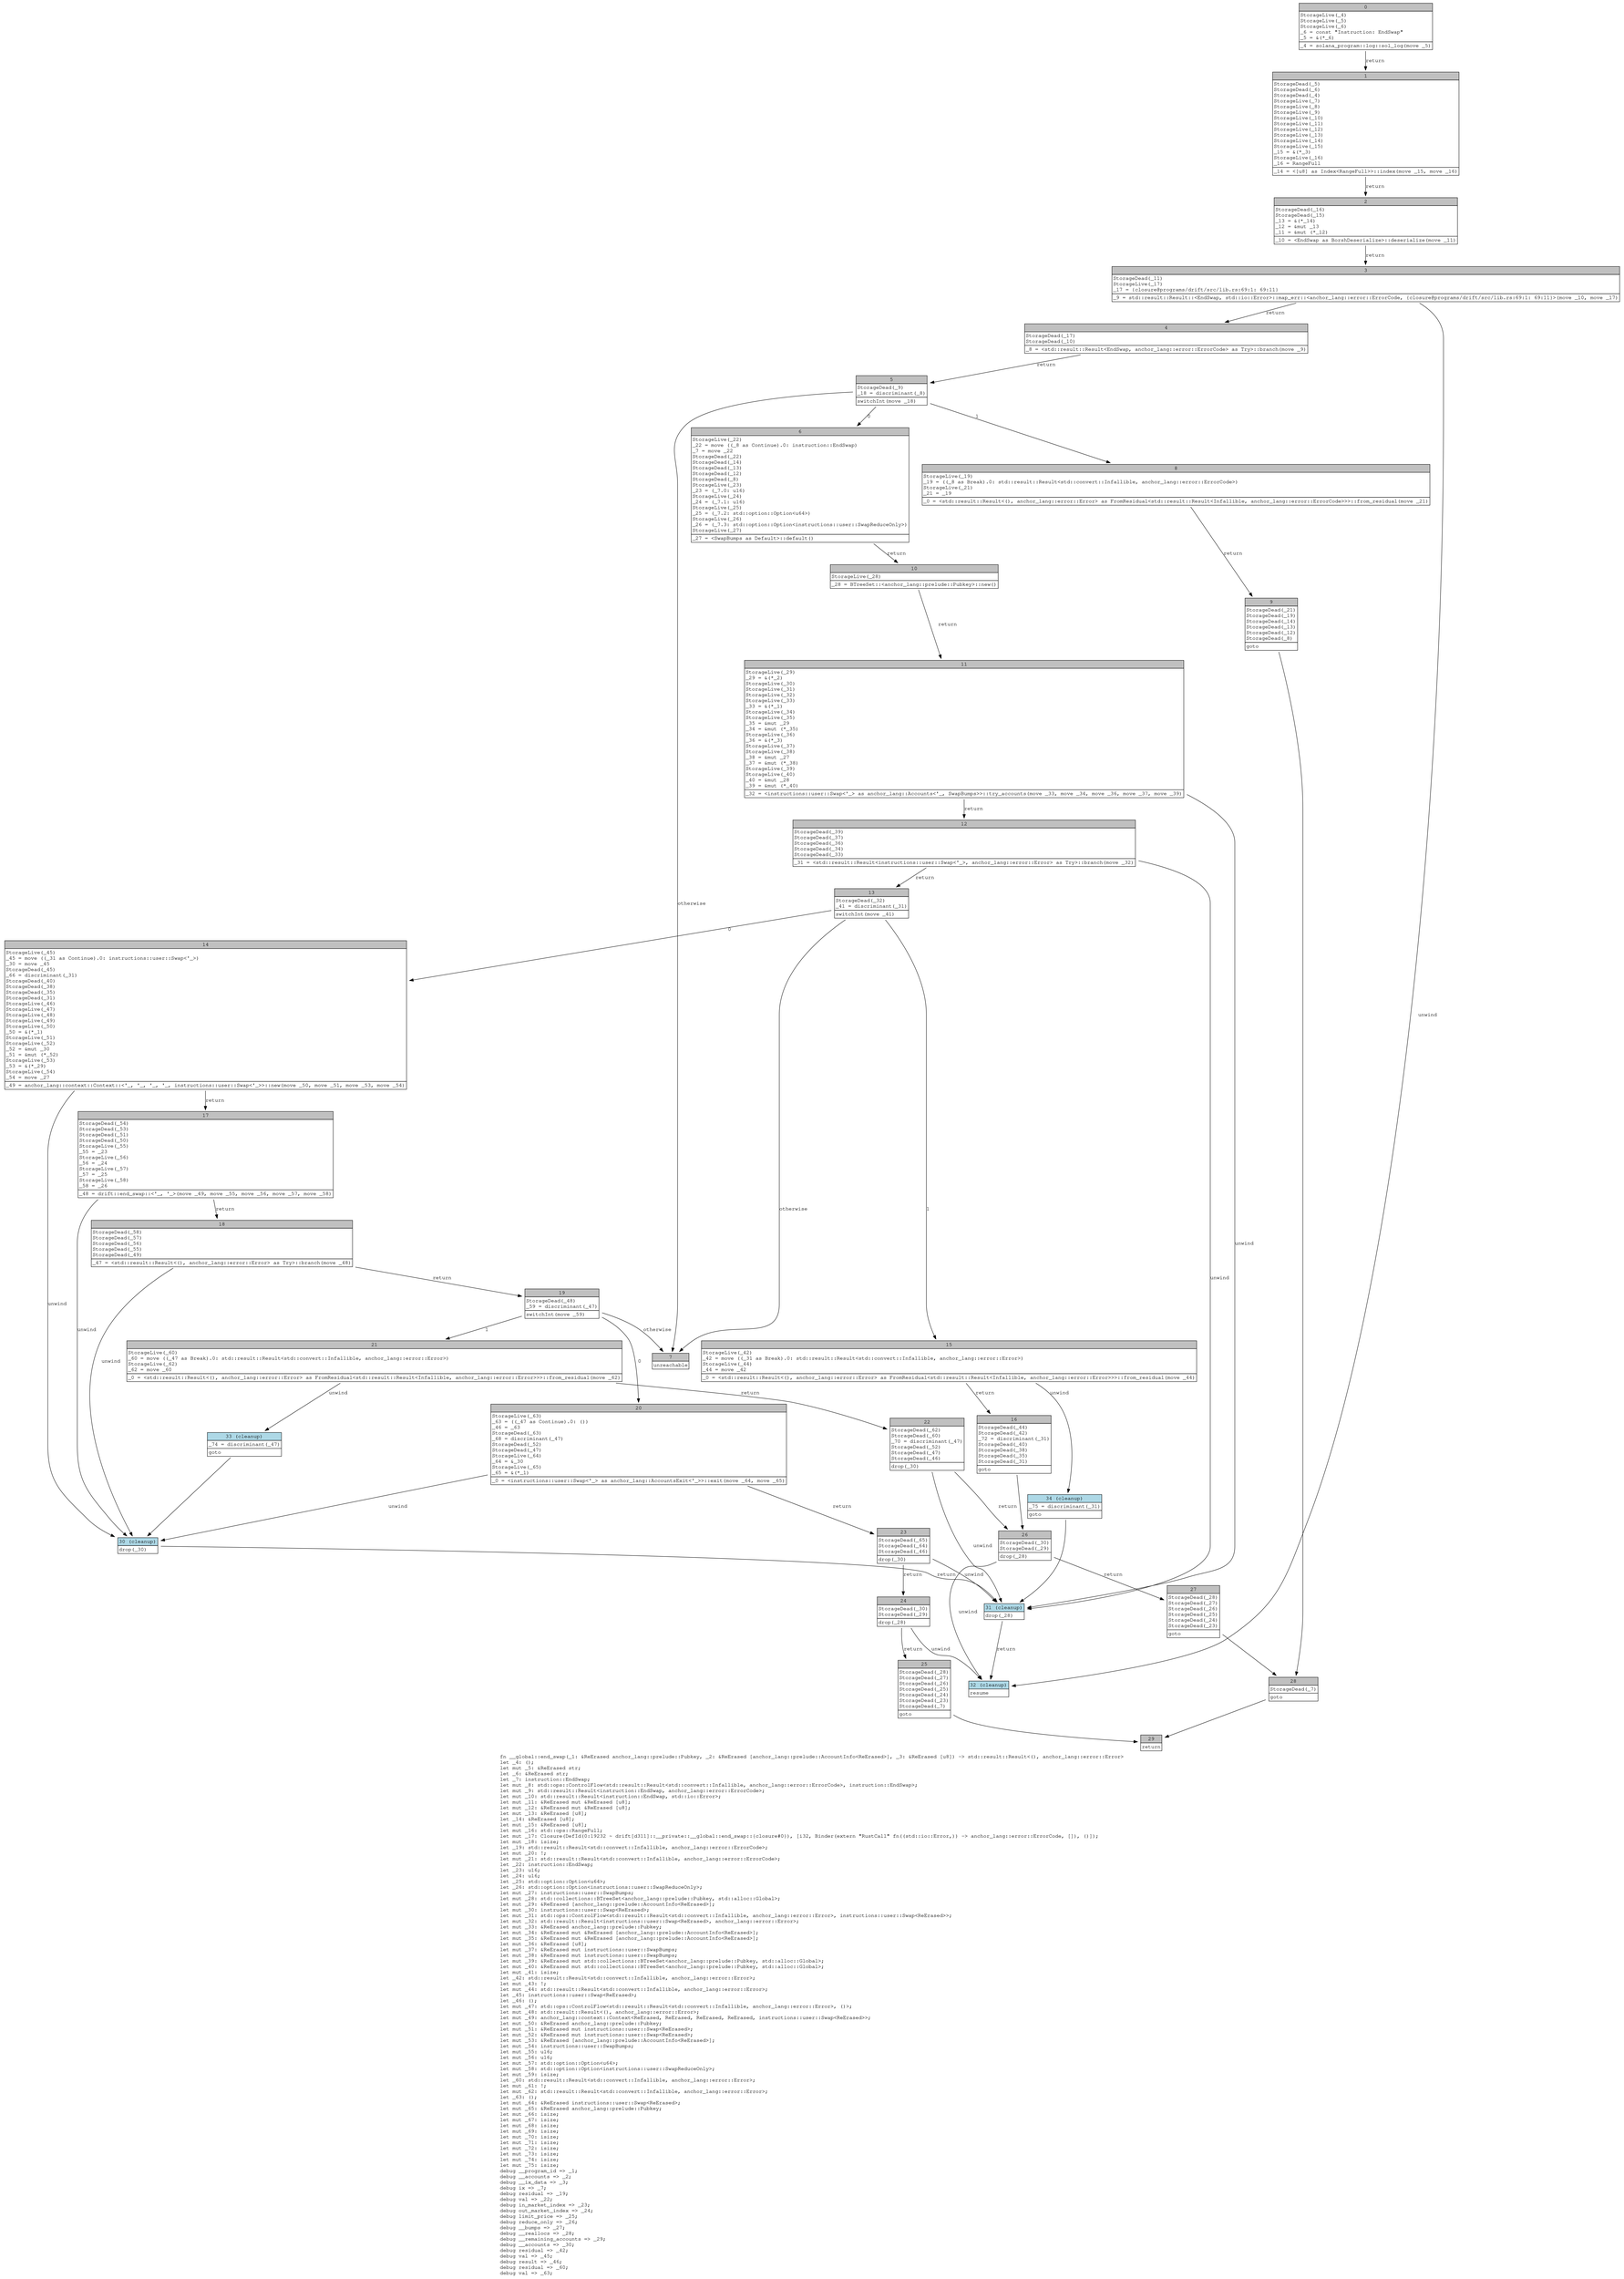 digraph Mir_0_19230 {
    graph [fontname="Courier, monospace"];
    node [fontname="Courier, monospace"];
    edge [fontname="Courier, monospace"];
    label=<fn __global::end_swap(_1: &amp;ReErased anchor_lang::prelude::Pubkey, _2: &amp;ReErased [anchor_lang::prelude::AccountInfo&lt;ReErased&gt;], _3: &amp;ReErased [u8]) -&gt; std::result::Result&lt;(), anchor_lang::error::Error&gt;<br align="left"/>let _4: ();<br align="left"/>let mut _5: &amp;ReErased str;<br align="left"/>let _6: &amp;ReErased str;<br align="left"/>let _7: instruction::EndSwap;<br align="left"/>let mut _8: std::ops::ControlFlow&lt;std::result::Result&lt;std::convert::Infallible, anchor_lang::error::ErrorCode&gt;, instruction::EndSwap&gt;;<br align="left"/>let mut _9: std::result::Result&lt;instruction::EndSwap, anchor_lang::error::ErrorCode&gt;;<br align="left"/>let mut _10: std::result::Result&lt;instruction::EndSwap, std::io::Error&gt;;<br align="left"/>let mut _11: &amp;ReErased mut &amp;ReErased [u8];<br align="left"/>let mut _12: &amp;ReErased mut &amp;ReErased [u8];<br align="left"/>let mut _13: &amp;ReErased [u8];<br align="left"/>let _14: &amp;ReErased [u8];<br align="left"/>let mut _15: &amp;ReErased [u8];<br align="left"/>let mut _16: std::ops::RangeFull;<br align="left"/>let mut _17: Closure(DefId(0:19232 ~ drift[d311]::__private::__global::end_swap::{closure#0}), [i32, Binder(extern &quot;RustCall&quot; fn((std::io::Error,)) -&gt; anchor_lang::error::ErrorCode, []), ()]);<br align="left"/>let mut _18: isize;<br align="left"/>let _19: std::result::Result&lt;std::convert::Infallible, anchor_lang::error::ErrorCode&gt;;<br align="left"/>let mut _20: !;<br align="left"/>let mut _21: std::result::Result&lt;std::convert::Infallible, anchor_lang::error::ErrorCode&gt;;<br align="left"/>let _22: instruction::EndSwap;<br align="left"/>let _23: u16;<br align="left"/>let _24: u16;<br align="left"/>let _25: std::option::Option&lt;u64&gt;;<br align="left"/>let _26: std::option::Option&lt;instructions::user::SwapReduceOnly&gt;;<br align="left"/>let mut _27: instructions::user::SwapBumps;<br align="left"/>let mut _28: std::collections::BTreeSet&lt;anchor_lang::prelude::Pubkey, std::alloc::Global&gt;;<br align="left"/>let mut _29: &amp;ReErased [anchor_lang::prelude::AccountInfo&lt;ReErased&gt;];<br align="left"/>let mut _30: instructions::user::Swap&lt;ReErased&gt;;<br align="left"/>let mut _31: std::ops::ControlFlow&lt;std::result::Result&lt;std::convert::Infallible, anchor_lang::error::Error&gt;, instructions::user::Swap&lt;ReErased&gt;&gt;;<br align="left"/>let mut _32: std::result::Result&lt;instructions::user::Swap&lt;ReErased&gt;, anchor_lang::error::Error&gt;;<br align="left"/>let mut _33: &amp;ReErased anchor_lang::prelude::Pubkey;<br align="left"/>let mut _34: &amp;ReErased mut &amp;ReErased [anchor_lang::prelude::AccountInfo&lt;ReErased&gt;];<br align="left"/>let mut _35: &amp;ReErased mut &amp;ReErased [anchor_lang::prelude::AccountInfo&lt;ReErased&gt;];<br align="left"/>let mut _36: &amp;ReErased [u8];<br align="left"/>let mut _37: &amp;ReErased mut instructions::user::SwapBumps;<br align="left"/>let mut _38: &amp;ReErased mut instructions::user::SwapBumps;<br align="left"/>let mut _39: &amp;ReErased mut std::collections::BTreeSet&lt;anchor_lang::prelude::Pubkey, std::alloc::Global&gt;;<br align="left"/>let mut _40: &amp;ReErased mut std::collections::BTreeSet&lt;anchor_lang::prelude::Pubkey, std::alloc::Global&gt;;<br align="left"/>let mut _41: isize;<br align="left"/>let _42: std::result::Result&lt;std::convert::Infallible, anchor_lang::error::Error&gt;;<br align="left"/>let mut _43: !;<br align="left"/>let mut _44: std::result::Result&lt;std::convert::Infallible, anchor_lang::error::Error&gt;;<br align="left"/>let _45: instructions::user::Swap&lt;ReErased&gt;;<br align="left"/>let _46: ();<br align="left"/>let mut _47: std::ops::ControlFlow&lt;std::result::Result&lt;std::convert::Infallible, anchor_lang::error::Error&gt;, ()&gt;;<br align="left"/>let mut _48: std::result::Result&lt;(), anchor_lang::error::Error&gt;;<br align="left"/>let mut _49: anchor_lang::context::Context&lt;ReErased, ReErased, ReErased, ReErased, instructions::user::Swap&lt;ReErased&gt;&gt;;<br align="left"/>let mut _50: &amp;ReErased anchor_lang::prelude::Pubkey;<br align="left"/>let mut _51: &amp;ReErased mut instructions::user::Swap&lt;ReErased&gt;;<br align="left"/>let mut _52: &amp;ReErased mut instructions::user::Swap&lt;ReErased&gt;;<br align="left"/>let mut _53: &amp;ReErased [anchor_lang::prelude::AccountInfo&lt;ReErased&gt;];<br align="left"/>let mut _54: instructions::user::SwapBumps;<br align="left"/>let mut _55: u16;<br align="left"/>let mut _56: u16;<br align="left"/>let mut _57: std::option::Option&lt;u64&gt;;<br align="left"/>let mut _58: std::option::Option&lt;instructions::user::SwapReduceOnly&gt;;<br align="left"/>let mut _59: isize;<br align="left"/>let _60: std::result::Result&lt;std::convert::Infallible, anchor_lang::error::Error&gt;;<br align="left"/>let mut _61: !;<br align="left"/>let mut _62: std::result::Result&lt;std::convert::Infallible, anchor_lang::error::Error&gt;;<br align="left"/>let _63: ();<br align="left"/>let mut _64: &amp;ReErased instructions::user::Swap&lt;ReErased&gt;;<br align="left"/>let mut _65: &amp;ReErased anchor_lang::prelude::Pubkey;<br align="left"/>let mut _66: isize;<br align="left"/>let mut _67: isize;<br align="left"/>let mut _68: isize;<br align="left"/>let mut _69: isize;<br align="left"/>let mut _70: isize;<br align="left"/>let mut _71: isize;<br align="left"/>let mut _72: isize;<br align="left"/>let mut _73: isize;<br align="left"/>let mut _74: isize;<br align="left"/>let mut _75: isize;<br align="left"/>debug __program_id =&gt; _1;<br align="left"/>debug __accounts =&gt; _2;<br align="left"/>debug __ix_data =&gt; _3;<br align="left"/>debug ix =&gt; _7;<br align="left"/>debug residual =&gt; _19;<br align="left"/>debug val =&gt; _22;<br align="left"/>debug in_market_index =&gt; _23;<br align="left"/>debug out_market_index =&gt; _24;<br align="left"/>debug limit_price =&gt; _25;<br align="left"/>debug reduce_only =&gt; _26;<br align="left"/>debug __bumps =&gt; _27;<br align="left"/>debug __reallocs =&gt; _28;<br align="left"/>debug __remaining_accounts =&gt; _29;<br align="left"/>debug __accounts =&gt; _30;<br align="left"/>debug residual =&gt; _42;<br align="left"/>debug val =&gt; _45;<br align="left"/>debug result =&gt; _46;<br align="left"/>debug residual =&gt; _60;<br align="left"/>debug val =&gt; _63;<br align="left"/>>;
    bb0__0_19230 [shape="none", label=<<table border="0" cellborder="1" cellspacing="0"><tr><td bgcolor="gray" align="center" colspan="1">0</td></tr><tr><td align="left" balign="left">StorageLive(_4)<br/>StorageLive(_5)<br/>StorageLive(_6)<br/>_6 = const &quot;Instruction: EndSwap&quot;<br/>_5 = &amp;(*_6)<br/></td></tr><tr><td align="left">_4 = solana_program::log::sol_log(move _5)</td></tr></table>>];
    bb1__0_19230 [shape="none", label=<<table border="0" cellborder="1" cellspacing="0"><tr><td bgcolor="gray" align="center" colspan="1">1</td></tr><tr><td align="left" balign="left">StorageDead(_5)<br/>StorageDead(_6)<br/>StorageDead(_4)<br/>StorageLive(_7)<br/>StorageLive(_8)<br/>StorageLive(_9)<br/>StorageLive(_10)<br/>StorageLive(_11)<br/>StorageLive(_12)<br/>StorageLive(_13)<br/>StorageLive(_14)<br/>StorageLive(_15)<br/>_15 = &amp;(*_3)<br/>StorageLive(_16)<br/>_16 = RangeFull<br/></td></tr><tr><td align="left">_14 = &lt;[u8] as Index&lt;RangeFull&gt;&gt;::index(move _15, move _16)</td></tr></table>>];
    bb2__0_19230 [shape="none", label=<<table border="0" cellborder="1" cellspacing="0"><tr><td bgcolor="gray" align="center" colspan="1">2</td></tr><tr><td align="left" balign="left">StorageDead(_16)<br/>StorageDead(_15)<br/>_13 = &amp;(*_14)<br/>_12 = &amp;mut _13<br/>_11 = &amp;mut (*_12)<br/></td></tr><tr><td align="left">_10 = &lt;EndSwap as BorshDeserialize&gt;::deserialize(move _11)</td></tr></table>>];
    bb3__0_19230 [shape="none", label=<<table border="0" cellborder="1" cellspacing="0"><tr><td bgcolor="gray" align="center" colspan="1">3</td></tr><tr><td align="left" balign="left">StorageDead(_11)<br/>StorageLive(_17)<br/>_17 = {closure@programs/drift/src/lib.rs:69:1: 69:11}<br/></td></tr><tr><td align="left">_9 = std::result::Result::&lt;EndSwap, std::io::Error&gt;::map_err::&lt;anchor_lang::error::ErrorCode, {closure@programs/drift/src/lib.rs:69:1: 69:11}&gt;(move _10, move _17)</td></tr></table>>];
    bb4__0_19230 [shape="none", label=<<table border="0" cellborder="1" cellspacing="0"><tr><td bgcolor="gray" align="center" colspan="1">4</td></tr><tr><td align="left" balign="left">StorageDead(_17)<br/>StorageDead(_10)<br/></td></tr><tr><td align="left">_8 = &lt;std::result::Result&lt;EndSwap, anchor_lang::error::ErrorCode&gt; as Try&gt;::branch(move _9)</td></tr></table>>];
    bb5__0_19230 [shape="none", label=<<table border="0" cellborder="1" cellspacing="0"><tr><td bgcolor="gray" align="center" colspan="1">5</td></tr><tr><td align="left" balign="left">StorageDead(_9)<br/>_18 = discriminant(_8)<br/></td></tr><tr><td align="left">switchInt(move _18)</td></tr></table>>];
    bb6__0_19230 [shape="none", label=<<table border="0" cellborder="1" cellspacing="0"><tr><td bgcolor="gray" align="center" colspan="1">6</td></tr><tr><td align="left" balign="left">StorageLive(_22)<br/>_22 = move ((_8 as Continue).0: instruction::EndSwap)<br/>_7 = move _22<br/>StorageDead(_22)<br/>StorageDead(_14)<br/>StorageDead(_13)<br/>StorageDead(_12)<br/>StorageDead(_8)<br/>StorageLive(_23)<br/>_23 = (_7.0: u16)<br/>StorageLive(_24)<br/>_24 = (_7.1: u16)<br/>StorageLive(_25)<br/>_25 = (_7.2: std::option::Option&lt;u64&gt;)<br/>StorageLive(_26)<br/>_26 = (_7.3: std::option::Option&lt;instructions::user::SwapReduceOnly&gt;)<br/>StorageLive(_27)<br/></td></tr><tr><td align="left">_27 = &lt;SwapBumps as Default&gt;::default()</td></tr></table>>];
    bb7__0_19230 [shape="none", label=<<table border="0" cellborder="1" cellspacing="0"><tr><td bgcolor="gray" align="center" colspan="1">7</td></tr><tr><td align="left">unreachable</td></tr></table>>];
    bb8__0_19230 [shape="none", label=<<table border="0" cellborder="1" cellspacing="0"><tr><td bgcolor="gray" align="center" colspan="1">8</td></tr><tr><td align="left" balign="left">StorageLive(_19)<br/>_19 = ((_8 as Break).0: std::result::Result&lt;std::convert::Infallible, anchor_lang::error::ErrorCode&gt;)<br/>StorageLive(_21)<br/>_21 = _19<br/></td></tr><tr><td align="left">_0 = &lt;std::result::Result&lt;(), anchor_lang::error::Error&gt; as FromResidual&lt;std::result::Result&lt;Infallible, anchor_lang::error::ErrorCode&gt;&gt;&gt;::from_residual(move _21)</td></tr></table>>];
    bb9__0_19230 [shape="none", label=<<table border="0" cellborder="1" cellspacing="0"><tr><td bgcolor="gray" align="center" colspan="1">9</td></tr><tr><td align="left" balign="left">StorageDead(_21)<br/>StorageDead(_19)<br/>StorageDead(_14)<br/>StorageDead(_13)<br/>StorageDead(_12)<br/>StorageDead(_8)<br/></td></tr><tr><td align="left">goto</td></tr></table>>];
    bb10__0_19230 [shape="none", label=<<table border="0" cellborder="1" cellspacing="0"><tr><td bgcolor="gray" align="center" colspan="1">10</td></tr><tr><td align="left" balign="left">StorageLive(_28)<br/></td></tr><tr><td align="left">_28 = BTreeSet::&lt;anchor_lang::prelude::Pubkey&gt;::new()</td></tr></table>>];
    bb11__0_19230 [shape="none", label=<<table border="0" cellborder="1" cellspacing="0"><tr><td bgcolor="gray" align="center" colspan="1">11</td></tr><tr><td align="left" balign="left">StorageLive(_29)<br/>_29 = &amp;(*_2)<br/>StorageLive(_30)<br/>StorageLive(_31)<br/>StorageLive(_32)<br/>StorageLive(_33)<br/>_33 = &amp;(*_1)<br/>StorageLive(_34)<br/>StorageLive(_35)<br/>_35 = &amp;mut _29<br/>_34 = &amp;mut (*_35)<br/>StorageLive(_36)<br/>_36 = &amp;(*_3)<br/>StorageLive(_37)<br/>StorageLive(_38)<br/>_38 = &amp;mut _27<br/>_37 = &amp;mut (*_38)<br/>StorageLive(_39)<br/>StorageLive(_40)<br/>_40 = &amp;mut _28<br/>_39 = &amp;mut (*_40)<br/></td></tr><tr><td align="left">_32 = &lt;instructions::user::Swap&lt;'_&gt; as anchor_lang::Accounts&lt;'_, SwapBumps&gt;&gt;::try_accounts(move _33, move _34, move _36, move _37, move _39)</td></tr></table>>];
    bb12__0_19230 [shape="none", label=<<table border="0" cellborder="1" cellspacing="0"><tr><td bgcolor="gray" align="center" colspan="1">12</td></tr><tr><td align="left" balign="left">StorageDead(_39)<br/>StorageDead(_37)<br/>StorageDead(_36)<br/>StorageDead(_34)<br/>StorageDead(_33)<br/></td></tr><tr><td align="left">_31 = &lt;std::result::Result&lt;instructions::user::Swap&lt;'_&gt;, anchor_lang::error::Error&gt; as Try&gt;::branch(move _32)</td></tr></table>>];
    bb13__0_19230 [shape="none", label=<<table border="0" cellborder="1" cellspacing="0"><tr><td bgcolor="gray" align="center" colspan="1">13</td></tr><tr><td align="left" balign="left">StorageDead(_32)<br/>_41 = discriminant(_31)<br/></td></tr><tr><td align="left">switchInt(move _41)</td></tr></table>>];
    bb14__0_19230 [shape="none", label=<<table border="0" cellborder="1" cellspacing="0"><tr><td bgcolor="gray" align="center" colspan="1">14</td></tr><tr><td align="left" balign="left">StorageLive(_45)<br/>_45 = move ((_31 as Continue).0: instructions::user::Swap&lt;'_&gt;)<br/>_30 = move _45<br/>StorageDead(_45)<br/>_66 = discriminant(_31)<br/>StorageDead(_40)<br/>StorageDead(_38)<br/>StorageDead(_35)<br/>StorageDead(_31)<br/>StorageLive(_46)<br/>StorageLive(_47)<br/>StorageLive(_48)<br/>StorageLive(_49)<br/>StorageLive(_50)<br/>_50 = &amp;(*_1)<br/>StorageLive(_51)<br/>StorageLive(_52)<br/>_52 = &amp;mut _30<br/>_51 = &amp;mut (*_52)<br/>StorageLive(_53)<br/>_53 = &amp;(*_29)<br/>StorageLive(_54)<br/>_54 = move _27<br/></td></tr><tr><td align="left">_49 = anchor_lang::context::Context::&lt;'_, '_, '_, '_, instructions::user::Swap&lt;'_&gt;&gt;::new(move _50, move _51, move _53, move _54)</td></tr></table>>];
    bb15__0_19230 [shape="none", label=<<table border="0" cellborder="1" cellspacing="0"><tr><td bgcolor="gray" align="center" colspan="1">15</td></tr><tr><td align="left" balign="left">StorageLive(_42)<br/>_42 = move ((_31 as Break).0: std::result::Result&lt;std::convert::Infallible, anchor_lang::error::Error&gt;)<br/>StorageLive(_44)<br/>_44 = move _42<br/></td></tr><tr><td align="left">_0 = &lt;std::result::Result&lt;(), anchor_lang::error::Error&gt; as FromResidual&lt;std::result::Result&lt;Infallible, anchor_lang::error::Error&gt;&gt;&gt;::from_residual(move _44)</td></tr></table>>];
    bb16__0_19230 [shape="none", label=<<table border="0" cellborder="1" cellspacing="0"><tr><td bgcolor="gray" align="center" colspan="1">16</td></tr><tr><td align="left" balign="left">StorageDead(_44)<br/>StorageDead(_42)<br/>_72 = discriminant(_31)<br/>StorageDead(_40)<br/>StorageDead(_38)<br/>StorageDead(_35)<br/>StorageDead(_31)<br/></td></tr><tr><td align="left">goto</td></tr></table>>];
    bb17__0_19230 [shape="none", label=<<table border="0" cellborder="1" cellspacing="0"><tr><td bgcolor="gray" align="center" colspan="1">17</td></tr><tr><td align="left" balign="left">StorageDead(_54)<br/>StorageDead(_53)<br/>StorageDead(_51)<br/>StorageDead(_50)<br/>StorageLive(_55)<br/>_55 = _23<br/>StorageLive(_56)<br/>_56 = _24<br/>StorageLive(_57)<br/>_57 = _25<br/>StorageLive(_58)<br/>_58 = _26<br/></td></tr><tr><td align="left">_48 = drift::end_swap::&lt;'_, '_&gt;(move _49, move _55, move _56, move _57, move _58)</td></tr></table>>];
    bb18__0_19230 [shape="none", label=<<table border="0" cellborder="1" cellspacing="0"><tr><td bgcolor="gray" align="center" colspan="1">18</td></tr><tr><td align="left" balign="left">StorageDead(_58)<br/>StorageDead(_57)<br/>StorageDead(_56)<br/>StorageDead(_55)<br/>StorageDead(_49)<br/></td></tr><tr><td align="left">_47 = &lt;std::result::Result&lt;(), anchor_lang::error::Error&gt; as Try&gt;::branch(move _48)</td></tr></table>>];
    bb19__0_19230 [shape="none", label=<<table border="0" cellborder="1" cellspacing="0"><tr><td bgcolor="gray" align="center" colspan="1">19</td></tr><tr><td align="left" balign="left">StorageDead(_48)<br/>_59 = discriminant(_47)<br/></td></tr><tr><td align="left">switchInt(move _59)</td></tr></table>>];
    bb20__0_19230 [shape="none", label=<<table border="0" cellborder="1" cellspacing="0"><tr><td bgcolor="gray" align="center" colspan="1">20</td></tr><tr><td align="left" balign="left">StorageLive(_63)<br/>_63 = ((_47 as Continue).0: ())<br/>_46 = _63<br/>StorageDead(_63)<br/>_68 = discriminant(_47)<br/>StorageDead(_52)<br/>StorageDead(_47)<br/>StorageLive(_64)<br/>_64 = &amp;_30<br/>StorageLive(_65)<br/>_65 = &amp;(*_1)<br/></td></tr><tr><td align="left">_0 = &lt;instructions::user::Swap&lt;'_&gt; as anchor_lang::AccountsExit&lt;'_&gt;&gt;::exit(move _64, move _65)</td></tr></table>>];
    bb21__0_19230 [shape="none", label=<<table border="0" cellborder="1" cellspacing="0"><tr><td bgcolor="gray" align="center" colspan="1">21</td></tr><tr><td align="left" balign="left">StorageLive(_60)<br/>_60 = move ((_47 as Break).0: std::result::Result&lt;std::convert::Infallible, anchor_lang::error::Error&gt;)<br/>StorageLive(_62)<br/>_62 = move _60<br/></td></tr><tr><td align="left">_0 = &lt;std::result::Result&lt;(), anchor_lang::error::Error&gt; as FromResidual&lt;std::result::Result&lt;Infallible, anchor_lang::error::Error&gt;&gt;&gt;::from_residual(move _62)</td></tr></table>>];
    bb22__0_19230 [shape="none", label=<<table border="0" cellborder="1" cellspacing="0"><tr><td bgcolor="gray" align="center" colspan="1">22</td></tr><tr><td align="left" balign="left">StorageDead(_62)<br/>StorageDead(_60)<br/>_70 = discriminant(_47)<br/>StorageDead(_52)<br/>StorageDead(_47)<br/>StorageDead(_46)<br/></td></tr><tr><td align="left">drop(_30)</td></tr></table>>];
    bb23__0_19230 [shape="none", label=<<table border="0" cellborder="1" cellspacing="0"><tr><td bgcolor="gray" align="center" colspan="1">23</td></tr><tr><td align="left" balign="left">StorageDead(_65)<br/>StorageDead(_64)<br/>StorageDead(_46)<br/></td></tr><tr><td align="left">drop(_30)</td></tr></table>>];
    bb24__0_19230 [shape="none", label=<<table border="0" cellborder="1" cellspacing="0"><tr><td bgcolor="gray" align="center" colspan="1">24</td></tr><tr><td align="left" balign="left">StorageDead(_30)<br/>StorageDead(_29)<br/></td></tr><tr><td align="left">drop(_28)</td></tr></table>>];
    bb25__0_19230 [shape="none", label=<<table border="0" cellborder="1" cellspacing="0"><tr><td bgcolor="gray" align="center" colspan="1">25</td></tr><tr><td align="left" balign="left">StorageDead(_28)<br/>StorageDead(_27)<br/>StorageDead(_26)<br/>StorageDead(_25)<br/>StorageDead(_24)<br/>StorageDead(_23)<br/>StorageDead(_7)<br/></td></tr><tr><td align="left">goto</td></tr></table>>];
    bb26__0_19230 [shape="none", label=<<table border="0" cellborder="1" cellspacing="0"><tr><td bgcolor="gray" align="center" colspan="1">26</td></tr><tr><td align="left" balign="left">StorageDead(_30)<br/>StorageDead(_29)<br/></td></tr><tr><td align="left">drop(_28)</td></tr></table>>];
    bb27__0_19230 [shape="none", label=<<table border="0" cellborder="1" cellspacing="0"><tr><td bgcolor="gray" align="center" colspan="1">27</td></tr><tr><td align="left" balign="left">StorageDead(_28)<br/>StorageDead(_27)<br/>StorageDead(_26)<br/>StorageDead(_25)<br/>StorageDead(_24)<br/>StorageDead(_23)<br/></td></tr><tr><td align="left">goto</td></tr></table>>];
    bb28__0_19230 [shape="none", label=<<table border="0" cellborder="1" cellspacing="0"><tr><td bgcolor="gray" align="center" colspan="1">28</td></tr><tr><td align="left" balign="left">StorageDead(_7)<br/></td></tr><tr><td align="left">goto</td></tr></table>>];
    bb29__0_19230 [shape="none", label=<<table border="0" cellborder="1" cellspacing="0"><tr><td bgcolor="gray" align="center" colspan="1">29</td></tr><tr><td align="left">return</td></tr></table>>];
    bb30__0_19230 [shape="none", label=<<table border="0" cellborder="1" cellspacing="0"><tr><td bgcolor="lightblue" align="center" colspan="1">30 (cleanup)</td></tr><tr><td align="left">drop(_30)</td></tr></table>>];
    bb31__0_19230 [shape="none", label=<<table border="0" cellborder="1" cellspacing="0"><tr><td bgcolor="lightblue" align="center" colspan="1">31 (cleanup)</td></tr><tr><td align="left">drop(_28)</td></tr></table>>];
    bb32__0_19230 [shape="none", label=<<table border="0" cellborder="1" cellspacing="0"><tr><td bgcolor="lightblue" align="center" colspan="1">32 (cleanup)</td></tr><tr><td align="left">resume</td></tr></table>>];
    bb33__0_19230 [shape="none", label=<<table border="0" cellborder="1" cellspacing="0"><tr><td bgcolor="lightblue" align="center" colspan="1">33 (cleanup)</td></tr><tr><td align="left" balign="left">_74 = discriminant(_47)<br/></td></tr><tr><td align="left">goto</td></tr></table>>];
    bb34__0_19230 [shape="none", label=<<table border="0" cellborder="1" cellspacing="0"><tr><td bgcolor="lightblue" align="center" colspan="1">34 (cleanup)</td></tr><tr><td align="left" balign="left">_75 = discriminant(_31)<br/></td></tr><tr><td align="left">goto</td></tr></table>>];
    bb0__0_19230 -> bb1__0_19230 [label="return"];
    bb1__0_19230 -> bb2__0_19230 [label="return"];
    bb2__0_19230 -> bb3__0_19230 [label="return"];
    bb3__0_19230 -> bb4__0_19230 [label="return"];
    bb3__0_19230 -> bb32__0_19230 [label="unwind"];
    bb4__0_19230 -> bb5__0_19230 [label="return"];
    bb5__0_19230 -> bb6__0_19230 [label="0"];
    bb5__0_19230 -> bb8__0_19230 [label="1"];
    bb5__0_19230 -> bb7__0_19230 [label="otherwise"];
    bb6__0_19230 -> bb10__0_19230 [label="return"];
    bb8__0_19230 -> bb9__0_19230 [label="return"];
    bb9__0_19230 -> bb28__0_19230 [label=""];
    bb10__0_19230 -> bb11__0_19230 [label="return"];
    bb11__0_19230 -> bb12__0_19230 [label="return"];
    bb11__0_19230 -> bb31__0_19230 [label="unwind"];
    bb12__0_19230 -> bb13__0_19230 [label="return"];
    bb12__0_19230 -> bb31__0_19230 [label="unwind"];
    bb13__0_19230 -> bb14__0_19230 [label="0"];
    bb13__0_19230 -> bb15__0_19230 [label="1"];
    bb13__0_19230 -> bb7__0_19230 [label="otherwise"];
    bb14__0_19230 -> bb17__0_19230 [label="return"];
    bb14__0_19230 -> bb30__0_19230 [label="unwind"];
    bb15__0_19230 -> bb16__0_19230 [label="return"];
    bb15__0_19230 -> bb34__0_19230 [label="unwind"];
    bb16__0_19230 -> bb26__0_19230 [label=""];
    bb17__0_19230 -> bb18__0_19230 [label="return"];
    bb17__0_19230 -> bb30__0_19230 [label="unwind"];
    bb18__0_19230 -> bb19__0_19230 [label="return"];
    bb18__0_19230 -> bb30__0_19230 [label="unwind"];
    bb19__0_19230 -> bb20__0_19230 [label="0"];
    bb19__0_19230 -> bb21__0_19230 [label="1"];
    bb19__0_19230 -> bb7__0_19230 [label="otherwise"];
    bb20__0_19230 -> bb23__0_19230 [label="return"];
    bb20__0_19230 -> bb30__0_19230 [label="unwind"];
    bb21__0_19230 -> bb22__0_19230 [label="return"];
    bb21__0_19230 -> bb33__0_19230 [label="unwind"];
    bb22__0_19230 -> bb26__0_19230 [label="return"];
    bb22__0_19230 -> bb31__0_19230 [label="unwind"];
    bb23__0_19230 -> bb24__0_19230 [label="return"];
    bb23__0_19230 -> bb31__0_19230 [label="unwind"];
    bb24__0_19230 -> bb25__0_19230 [label="return"];
    bb24__0_19230 -> bb32__0_19230 [label="unwind"];
    bb25__0_19230 -> bb29__0_19230 [label=""];
    bb26__0_19230 -> bb27__0_19230 [label="return"];
    bb26__0_19230 -> bb32__0_19230 [label="unwind"];
    bb27__0_19230 -> bb28__0_19230 [label=""];
    bb28__0_19230 -> bb29__0_19230 [label=""];
    bb30__0_19230 -> bb31__0_19230 [label="return"];
    bb31__0_19230 -> bb32__0_19230 [label="return"];
    bb33__0_19230 -> bb30__0_19230 [label=""];
    bb34__0_19230 -> bb31__0_19230 [label=""];
}
